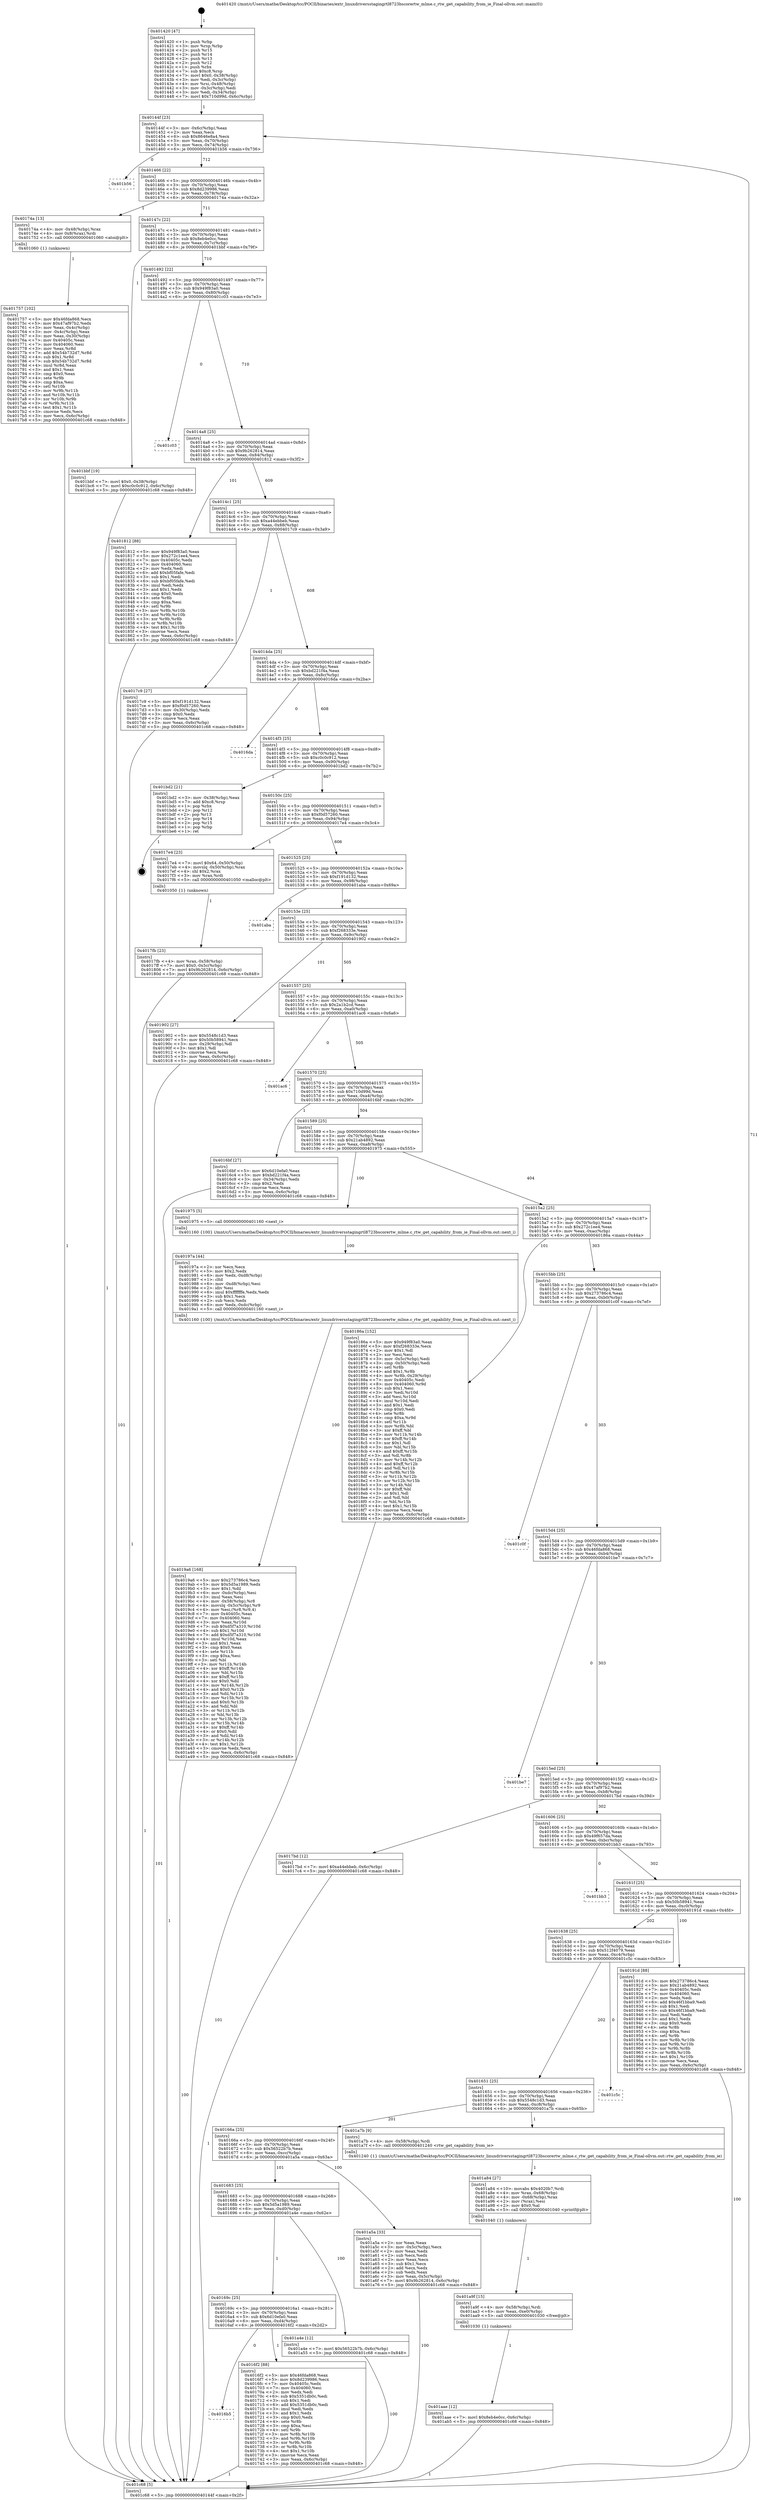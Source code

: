 digraph "0x401420" {
  label = "0x401420 (/mnt/c/Users/mathe/Desktop/tcc/POCII/binaries/extr_linuxdriversstagingrtl8723bscorertw_mlme.c_rtw_get_capability_from_ie_Final-ollvm.out::main(0))"
  labelloc = "t"
  node[shape=record]

  Entry [label="",width=0.3,height=0.3,shape=circle,fillcolor=black,style=filled]
  "0x40144f" [label="{
     0x40144f [23]\l
     | [instrs]\l
     &nbsp;&nbsp;0x40144f \<+3\>: mov -0x6c(%rbp),%eax\l
     &nbsp;&nbsp;0x401452 \<+2\>: mov %eax,%ecx\l
     &nbsp;&nbsp;0x401454 \<+6\>: sub $0x8646e8a4,%ecx\l
     &nbsp;&nbsp;0x40145a \<+3\>: mov %eax,-0x70(%rbp)\l
     &nbsp;&nbsp;0x40145d \<+3\>: mov %ecx,-0x74(%rbp)\l
     &nbsp;&nbsp;0x401460 \<+6\>: je 0000000000401b56 \<main+0x736\>\l
  }"]
  "0x401b56" [label="{
     0x401b56\l
  }", style=dashed]
  "0x401466" [label="{
     0x401466 [22]\l
     | [instrs]\l
     &nbsp;&nbsp;0x401466 \<+5\>: jmp 000000000040146b \<main+0x4b\>\l
     &nbsp;&nbsp;0x40146b \<+3\>: mov -0x70(%rbp),%eax\l
     &nbsp;&nbsp;0x40146e \<+5\>: sub $0x8d239986,%eax\l
     &nbsp;&nbsp;0x401473 \<+3\>: mov %eax,-0x78(%rbp)\l
     &nbsp;&nbsp;0x401476 \<+6\>: je 000000000040174a \<main+0x32a\>\l
  }"]
  Exit [label="",width=0.3,height=0.3,shape=circle,fillcolor=black,style=filled,peripheries=2]
  "0x40174a" [label="{
     0x40174a [13]\l
     | [instrs]\l
     &nbsp;&nbsp;0x40174a \<+4\>: mov -0x48(%rbp),%rax\l
     &nbsp;&nbsp;0x40174e \<+4\>: mov 0x8(%rax),%rdi\l
     &nbsp;&nbsp;0x401752 \<+5\>: call 0000000000401060 \<atoi@plt\>\l
     | [calls]\l
     &nbsp;&nbsp;0x401060 \{1\} (unknown)\l
  }"]
  "0x40147c" [label="{
     0x40147c [22]\l
     | [instrs]\l
     &nbsp;&nbsp;0x40147c \<+5\>: jmp 0000000000401481 \<main+0x61\>\l
     &nbsp;&nbsp;0x401481 \<+3\>: mov -0x70(%rbp),%eax\l
     &nbsp;&nbsp;0x401484 \<+5\>: sub $0x8eb4e0cc,%eax\l
     &nbsp;&nbsp;0x401489 \<+3\>: mov %eax,-0x7c(%rbp)\l
     &nbsp;&nbsp;0x40148c \<+6\>: je 0000000000401bbf \<main+0x79f\>\l
  }"]
  "0x401aae" [label="{
     0x401aae [12]\l
     | [instrs]\l
     &nbsp;&nbsp;0x401aae \<+7\>: movl $0x8eb4e0cc,-0x6c(%rbp)\l
     &nbsp;&nbsp;0x401ab5 \<+5\>: jmp 0000000000401c68 \<main+0x848\>\l
  }"]
  "0x401bbf" [label="{
     0x401bbf [19]\l
     | [instrs]\l
     &nbsp;&nbsp;0x401bbf \<+7\>: movl $0x0,-0x38(%rbp)\l
     &nbsp;&nbsp;0x401bc6 \<+7\>: movl $0xc0c0c912,-0x6c(%rbp)\l
     &nbsp;&nbsp;0x401bcd \<+5\>: jmp 0000000000401c68 \<main+0x848\>\l
  }"]
  "0x401492" [label="{
     0x401492 [22]\l
     | [instrs]\l
     &nbsp;&nbsp;0x401492 \<+5\>: jmp 0000000000401497 \<main+0x77\>\l
     &nbsp;&nbsp;0x401497 \<+3\>: mov -0x70(%rbp),%eax\l
     &nbsp;&nbsp;0x40149a \<+5\>: sub $0x949f83a0,%eax\l
     &nbsp;&nbsp;0x40149f \<+3\>: mov %eax,-0x80(%rbp)\l
     &nbsp;&nbsp;0x4014a2 \<+6\>: je 0000000000401c03 \<main+0x7e3\>\l
  }"]
  "0x401a9f" [label="{
     0x401a9f [15]\l
     | [instrs]\l
     &nbsp;&nbsp;0x401a9f \<+4\>: mov -0x58(%rbp),%rdi\l
     &nbsp;&nbsp;0x401aa3 \<+6\>: mov %eax,-0xe0(%rbp)\l
     &nbsp;&nbsp;0x401aa9 \<+5\>: call 0000000000401030 \<free@plt\>\l
     | [calls]\l
     &nbsp;&nbsp;0x401030 \{1\} (unknown)\l
  }"]
  "0x401c03" [label="{
     0x401c03\l
  }", style=dashed]
  "0x4014a8" [label="{
     0x4014a8 [25]\l
     | [instrs]\l
     &nbsp;&nbsp;0x4014a8 \<+5\>: jmp 00000000004014ad \<main+0x8d\>\l
     &nbsp;&nbsp;0x4014ad \<+3\>: mov -0x70(%rbp),%eax\l
     &nbsp;&nbsp;0x4014b0 \<+5\>: sub $0x9b262814,%eax\l
     &nbsp;&nbsp;0x4014b5 \<+6\>: mov %eax,-0x84(%rbp)\l
     &nbsp;&nbsp;0x4014bb \<+6\>: je 0000000000401812 \<main+0x3f2\>\l
  }"]
  "0x401a84" [label="{
     0x401a84 [27]\l
     | [instrs]\l
     &nbsp;&nbsp;0x401a84 \<+10\>: movabs $0x4020b7,%rdi\l
     &nbsp;&nbsp;0x401a8e \<+4\>: mov %rax,-0x68(%rbp)\l
     &nbsp;&nbsp;0x401a92 \<+4\>: mov -0x68(%rbp),%rax\l
     &nbsp;&nbsp;0x401a96 \<+2\>: mov (%rax),%esi\l
     &nbsp;&nbsp;0x401a98 \<+2\>: mov $0x0,%al\l
     &nbsp;&nbsp;0x401a9a \<+5\>: call 0000000000401040 \<printf@plt\>\l
     | [calls]\l
     &nbsp;&nbsp;0x401040 \{1\} (unknown)\l
  }"]
  "0x401812" [label="{
     0x401812 [88]\l
     | [instrs]\l
     &nbsp;&nbsp;0x401812 \<+5\>: mov $0x949f83a0,%eax\l
     &nbsp;&nbsp;0x401817 \<+5\>: mov $0x272c1ee4,%ecx\l
     &nbsp;&nbsp;0x40181c \<+7\>: mov 0x40405c,%edx\l
     &nbsp;&nbsp;0x401823 \<+7\>: mov 0x404060,%esi\l
     &nbsp;&nbsp;0x40182a \<+2\>: mov %edx,%edi\l
     &nbsp;&nbsp;0x40182c \<+6\>: add $0xbf05fafe,%edi\l
     &nbsp;&nbsp;0x401832 \<+3\>: sub $0x1,%edi\l
     &nbsp;&nbsp;0x401835 \<+6\>: sub $0xbf05fafe,%edi\l
     &nbsp;&nbsp;0x40183b \<+3\>: imul %edi,%edx\l
     &nbsp;&nbsp;0x40183e \<+3\>: and $0x1,%edx\l
     &nbsp;&nbsp;0x401841 \<+3\>: cmp $0x0,%edx\l
     &nbsp;&nbsp;0x401844 \<+4\>: sete %r8b\l
     &nbsp;&nbsp;0x401848 \<+3\>: cmp $0xa,%esi\l
     &nbsp;&nbsp;0x40184b \<+4\>: setl %r9b\l
     &nbsp;&nbsp;0x40184f \<+3\>: mov %r8b,%r10b\l
     &nbsp;&nbsp;0x401852 \<+3\>: and %r9b,%r10b\l
     &nbsp;&nbsp;0x401855 \<+3\>: xor %r9b,%r8b\l
     &nbsp;&nbsp;0x401858 \<+3\>: or %r8b,%r10b\l
     &nbsp;&nbsp;0x40185b \<+4\>: test $0x1,%r10b\l
     &nbsp;&nbsp;0x40185f \<+3\>: cmovne %ecx,%eax\l
     &nbsp;&nbsp;0x401862 \<+3\>: mov %eax,-0x6c(%rbp)\l
     &nbsp;&nbsp;0x401865 \<+5\>: jmp 0000000000401c68 \<main+0x848\>\l
  }"]
  "0x4014c1" [label="{
     0x4014c1 [25]\l
     | [instrs]\l
     &nbsp;&nbsp;0x4014c1 \<+5\>: jmp 00000000004014c6 \<main+0xa6\>\l
     &nbsp;&nbsp;0x4014c6 \<+3\>: mov -0x70(%rbp),%eax\l
     &nbsp;&nbsp;0x4014c9 \<+5\>: sub $0xa44ebbeb,%eax\l
     &nbsp;&nbsp;0x4014ce \<+6\>: mov %eax,-0x88(%rbp)\l
     &nbsp;&nbsp;0x4014d4 \<+6\>: je 00000000004017c9 \<main+0x3a9\>\l
  }"]
  "0x4019a6" [label="{
     0x4019a6 [168]\l
     | [instrs]\l
     &nbsp;&nbsp;0x4019a6 \<+5\>: mov $0x273786c4,%ecx\l
     &nbsp;&nbsp;0x4019ab \<+5\>: mov $0x5d5a1989,%edx\l
     &nbsp;&nbsp;0x4019b0 \<+3\>: mov $0x1,%dil\l
     &nbsp;&nbsp;0x4019b3 \<+6\>: mov -0xdc(%rbp),%esi\l
     &nbsp;&nbsp;0x4019b9 \<+3\>: imul %eax,%esi\l
     &nbsp;&nbsp;0x4019bc \<+4\>: mov -0x58(%rbp),%r8\l
     &nbsp;&nbsp;0x4019c0 \<+4\>: movslq -0x5c(%rbp),%r9\l
     &nbsp;&nbsp;0x4019c4 \<+4\>: mov %esi,(%r8,%r9,4)\l
     &nbsp;&nbsp;0x4019c8 \<+7\>: mov 0x40405c,%eax\l
     &nbsp;&nbsp;0x4019cf \<+7\>: mov 0x404060,%esi\l
     &nbsp;&nbsp;0x4019d6 \<+3\>: mov %eax,%r10d\l
     &nbsp;&nbsp;0x4019d9 \<+7\>: sub $0xd5f7a310,%r10d\l
     &nbsp;&nbsp;0x4019e0 \<+4\>: sub $0x1,%r10d\l
     &nbsp;&nbsp;0x4019e4 \<+7\>: add $0xd5f7a310,%r10d\l
     &nbsp;&nbsp;0x4019eb \<+4\>: imul %r10d,%eax\l
     &nbsp;&nbsp;0x4019ef \<+3\>: and $0x1,%eax\l
     &nbsp;&nbsp;0x4019f2 \<+3\>: cmp $0x0,%eax\l
     &nbsp;&nbsp;0x4019f5 \<+4\>: sete %r11b\l
     &nbsp;&nbsp;0x4019f9 \<+3\>: cmp $0xa,%esi\l
     &nbsp;&nbsp;0x4019fc \<+3\>: setl %bl\l
     &nbsp;&nbsp;0x4019ff \<+3\>: mov %r11b,%r14b\l
     &nbsp;&nbsp;0x401a02 \<+4\>: xor $0xff,%r14b\l
     &nbsp;&nbsp;0x401a06 \<+3\>: mov %bl,%r15b\l
     &nbsp;&nbsp;0x401a09 \<+4\>: xor $0xff,%r15b\l
     &nbsp;&nbsp;0x401a0d \<+4\>: xor $0x0,%dil\l
     &nbsp;&nbsp;0x401a11 \<+3\>: mov %r14b,%r12b\l
     &nbsp;&nbsp;0x401a14 \<+4\>: and $0x0,%r12b\l
     &nbsp;&nbsp;0x401a18 \<+3\>: and %dil,%r11b\l
     &nbsp;&nbsp;0x401a1b \<+3\>: mov %r15b,%r13b\l
     &nbsp;&nbsp;0x401a1e \<+4\>: and $0x0,%r13b\l
     &nbsp;&nbsp;0x401a22 \<+3\>: and %dil,%bl\l
     &nbsp;&nbsp;0x401a25 \<+3\>: or %r11b,%r12b\l
     &nbsp;&nbsp;0x401a28 \<+3\>: or %bl,%r13b\l
     &nbsp;&nbsp;0x401a2b \<+3\>: xor %r13b,%r12b\l
     &nbsp;&nbsp;0x401a2e \<+3\>: or %r15b,%r14b\l
     &nbsp;&nbsp;0x401a31 \<+4\>: xor $0xff,%r14b\l
     &nbsp;&nbsp;0x401a35 \<+4\>: or $0x0,%dil\l
     &nbsp;&nbsp;0x401a39 \<+3\>: and %dil,%r14b\l
     &nbsp;&nbsp;0x401a3c \<+3\>: or %r14b,%r12b\l
     &nbsp;&nbsp;0x401a3f \<+4\>: test $0x1,%r12b\l
     &nbsp;&nbsp;0x401a43 \<+3\>: cmovne %edx,%ecx\l
     &nbsp;&nbsp;0x401a46 \<+3\>: mov %ecx,-0x6c(%rbp)\l
     &nbsp;&nbsp;0x401a49 \<+5\>: jmp 0000000000401c68 \<main+0x848\>\l
  }"]
  "0x4017c9" [label="{
     0x4017c9 [27]\l
     | [instrs]\l
     &nbsp;&nbsp;0x4017c9 \<+5\>: mov $0xf191d132,%eax\l
     &nbsp;&nbsp;0x4017ce \<+5\>: mov $0xf0d57260,%ecx\l
     &nbsp;&nbsp;0x4017d3 \<+3\>: mov -0x30(%rbp),%edx\l
     &nbsp;&nbsp;0x4017d6 \<+3\>: cmp $0x0,%edx\l
     &nbsp;&nbsp;0x4017d9 \<+3\>: cmove %ecx,%eax\l
     &nbsp;&nbsp;0x4017dc \<+3\>: mov %eax,-0x6c(%rbp)\l
     &nbsp;&nbsp;0x4017df \<+5\>: jmp 0000000000401c68 \<main+0x848\>\l
  }"]
  "0x4014da" [label="{
     0x4014da [25]\l
     | [instrs]\l
     &nbsp;&nbsp;0x4014da \<+5\>: jmp 00000000004014df \<main+0xbf\>\l
     &nbsp;&nbsp;0x4014df \<+3\>: mov -0x70(%rbp),%eax\l
     &nbsp;&nbsp;0x4014e2 \<+5\>: sub $0xbd221f4a,%eax\l
     &nbsp;&nbsp;0x4014e7 \<+6\>: mov %eax,-0x8c(%rbp)\l
     &nbsp;&nbsp;0x4014ed \<+6\>: je 00000000004016da \<main+0x2ba\>\l
  }"]
  "0x40197a" [label="{
     0x40197a [44]\l
     | [instrs]\l
     &nbsp;&nbsp;0x40197a \<+2\>: xor %ecx,%ecx\l
     &nbsp;&nbsp;0x40197c \<+5\>: mov $0x2,%edx\l
     &nbsp;&nbsp;0x401981 \<+6\>: mov %edx,-0xd8(%rbp)\l
     &nbsp;&nbsp;0x401987 \<+1\>: cltd\l
     &nbsp;&nbsp;0x401988 \<+6\>: mov -0xd8(%rbp),%esi\l
     &nbsp;&nbsp;0x40198e \<+2\>: idiv %esi\l
     &nbsp;&nbsp;0x401990 \<+6\>: imul $0xfffffffe,%edx,%edx\l
     &nbsp;&nbsp;0x401996 \<+3\>: sub $0x1,%ecx\l
     &nbsp;&nbsp;0x401999 \<+2\>: sub %ecx,%edx\l
     &nbsp;&nbsp;0x40199b \<+6\>: mov %edx,-0xdc(%rbp)\l
     &nbsp;&nbsp;0x4019a1 \<+5\>: call 0000000000401160 \<next_i\>\l
     | [calls]\l
     &nbsp;&nbsp;0x401160 \{100\} (/mnt/c/Users/mathe/Desktop/tcc/POCII/binaries/extr_linuxdriversstagingrtl8723bscorertw_mlme.c_rtw_get_capability_from_ie_Final-ollvm.out::next_i)\l
  }"]
  "0x4016da" [label="{
     0x4016da\l
  }", style=dashed]
  "0x4014f3" [label="{
     0x4014f3 [25]\l
     | [instrs]\l
     &nbsp;&nbsp;0x4014f3 \<+5\>: jmp 00000000004014f8 \<main+0xd8\>\l
     &nbsp;&nbsp;0x4014f8 \<+3\>: mov -0x70(%rbp),%eax\l
     &nbsp;&nbsp;0x4014fb \<+5\>: sub $0xc0c0c912,%eax\l
     &nbsp;&nbsp;0x401500 \<+6\>: mov %eax,-0x90(%rbp)\l
     &nbsp;&nbsp;0x401506 \<+6\>: je 0000000000401bd2 \<main+0x7b2\>\l
  }"]
  "0x4017fb" [label="{
     0x4017fb [23]\l
     | [instrs]\l
     &nbsp;&nbsp;0x4017fb \<+4\>: mov %rax,-0x58(%rbp)\l
     &nbsp;&nbsp;0x4017ff \<+7\>: movl $0x0,-0x5c(%rbp)\l
     &nbsp;&nbsp;0x401806 \<+7\>: movl $0x9b262814,-0x6c(%rbp)\l
     &nbsp;&nbsp;0x40180d \<+5\>: jmp 0000000000401c68 \<main+0x848\>\l
  }"]
  "0x401bd2" [label="{
     0x401bd2 [21]\l
     | [instrs]\l
     &nbsp;&nbsp;0x401bd2 \<+3\>: mov -0x38(%rbp),%eax\l
     &nbsp;&nbsp;0x401bd5 \<+7\>: add $0xc8,%rsp\l
     &nbsp;&nbsp;0x401bdc \<+1\>: pop %rbx\l
     &nbsp;&nbsp;0x401bdd \<+2\>: pop %r12\l
     &nbsp;&nbsp;0x401bdf \<+2\>: pop %r13\l
     &nbsp;&nbsp;0x401be1 \<+2\>: pop %r14\l
     &nbsp;&nbsp;0x401be3 \<+2\>: pop %r15\l
     &nbsp;&nbsp;0x401be5 \<+1\>: pop %rbp\l
     &nbsp;&nbsp;0x401be6 \<+1\>: ret\l
  }"]
  "0x40150c" [label="{
     0x40150c [25]\l
     | [instrs]\l
     &nbsp;&nbsp;0x40150c \<+5\>: jmp 0000000000401511 \<main+0xf1\>\l
     &nbsp;&nbsp;0x401511 \<+3\>: mov -0x70(%rbp),%eax\l
     &nbsp;&nbsp;0x401514 \<+5\>: sub $0xf0d57260,%eax\l
     &nbsp;&nbsp;0x401519 \<+6\>: mov %eax,-0x94(%rbp)\l
     &nbsp;&nbsp;0x40151f \<+6\>: je 00000000004017e4 \<main+0x3c4\>\l
  }"]
  "0x401757" [label="{
     0x401757 [102]\l
     | [instrs]\l
     &nbsp;&nbsp;0x401757 \<+5\>: mov $0x46fda868,%ecx\l
     &nbsp;&nbsp;0x40175c \<+5\>: mov $0x47af97b2,%edx\l
     &nbsp;&nbsp;0x401761 \<+3\>: mov %eax,-0x4c(%rbp)\l
     &nbsp;&nbsp;0x401764 \<+3\>: mov -0x4c(%rbp),%eax\l
     &nbsp;&nbsp;0x401767 \<+3\>: mov %eax,-0x30(%rbp)\l
     &nbsp;&nbsp;0x40176a \<+7\>: mov 0x40405c,%eax\l
     &nbsp;&nbsp;0x401771 \<+7\>: mov 0x404060,%esi\l
     &nbsp;&nbsp;0x401778 \<+3\>: mov %eax,%r8d\l
     &nbsp;&nbsp;0x40177b \<+7\>: add $0x54b732d7,%r8d\l
     &nbsp;&nbsp;0x401782 \<+4\>: sub $0x1,%r8d\l
     &nbsp;&nbsp;0x401786 \<+7\>: sub $0x54b732d7,%r8d\l
     &nbsp;&nbsp;0x40178d \<+4\>: imul %r8d,%eax\l
     &nbsp;&nbsp;0x401791 \<+3\>: and $0x1,%eax\l
     &nbsp;&nbsp;0x401794 \<+3\>: cmp $0x0,%eax\l
     &nbsp;&nbsp;0x401797 \<+4\>: sete %r9b\l
     &nbsp;&nbsp;0x40179b \<+3\>: cmp $0xa,%esi\l
     &nbsp;&nbsp;0x40179e \<+4\>: setl %r10b\l
     &nbsp;&nbsp;0x4017a2 \<+3\>: mov %r9b,%r11b\l
     &nbsp;&nbsp;0x4017a5 \<+3\>: and %r10b,%r11b\l
     &nbsp;&nbsp;0x4017a8 \<+3\>: xor %r10b,%r9b\l
     &nbsp;&nbsp;0x4017ab \<+3\>: or %r9b,%r11b\l
     &nbsp;&nbsp;0x4017ae \<+4\>: test $0x1,%r11b\l
     &nbsp;&nbsp;0x4017b2 \<+3\>: cmovne %edx,%ecx\l
     &nbsp;&nbsp;0x4017b5 \<+3\>: mov %ecx,-0x6c(%rbp)\l
     &nbsp;&nbsp;0x4017b8 \<+5\>: jmp 0000000000401c68 \<main+0x848\>\l
  }"]
  "0x4017e4" [label="{
     0x4017e4 [23]\l
     | [instrs]\l
     &nbsp;&nbsp;0x4017e4 \<+7\>: movl $0x64,-0x50(%rbp)\l
     &nbsp;&nbsp;0x4017eb \<+4\>: movslq -0x50(%rbp),%rax\l
     &nbsp;&nbsp;0x4017ef \<+4\>: shl $0x2,%rax\l
     &nbsp;&nbsp;0x4017f3 \<+3\>: mov %rax,%rdi\l
     &nbsp;&nbsp;0x4017f6 \<+5\>: call 0000000000401050 \<malloc@plt\>\l
     | [calls]\l
     &nbsp;&nbsp;0x401050 \{1\} (unknown)\l
  }"]
  "0x401525" [label="{
     0x401525 [25]\l
     | [instrs]\l
     &nbsp;&nbsp;0x401525 \<+5\>: jmp 000000000040152a \<main+0x10a\>\l
     &nbsp;&nbsp;0x40152a \<+3\>: mov -0x70(%rbp),%eax\l
     &nbsp;&nbsp;0x40152d \<+5\>: sub $0xf191d132,%eax\l
     &nbsp;&nbsp;0x401532 \<+6\>: mov %eax,-0x98(%rbp)\l
     &nbsp;&nbsp;0x401538 \<+6\>: je 0000000000401aba \<main+0x69a\>\l
  }"]
  "0x4016b5" [label="{
     0x4016b5\l
  }", style=dashed]
  "0x401aba" [label="{
     0x401aba\l
  }", style=dashed]
  "0x40153e" [label="{
     0x40153e [25]\l
     | [instrs]\l
     &nbsp;&nbsp;0x40153e \<+5\>: jmp 0000000000401543 \<main+0x123\>\l
     &nbsp;&nbsp;0x401543 \<+3\>: mov -0x70(%rbp),%eax\l
     &nbsp;&nbsp;0x401546 \<+5\>: sub $0xf268333e,%eax\l
     &nbsp;&nbsp;0x40154b \<+6\>: mov %eax,-0x9c(%rbp)\l
     &nbsp;&nbsp;0x401551 \<+6\>: je 0000000000401902 \<main+0x4e2\>\l
  }"]
  "0x4016f2" [label="{
     0x4016f2 [88]\l
     | [instrs]\l
     &nbsp;&nbsp;0x4016f2 \<+5\>: mov $0x46fda868,%eax\l
     &nbsp;&nbsp;0x4016f7 \<+5\>: mov $0x8d239986,%ecx\l
     &nbsp;&nbsp;0x4016fc \<+7\>: mov 0x40405c,%edx\l
     &nbsp;&nbsp;0x401703 \<+7\>: mov 0x404060,%esi\l
     &nbsp;&nbsp;0x40170a \<+2\>: mov %edx,%edi\l
     &nbsp;&nbsp;0x40170c \<+6\>: sub $0x5351db0c,%edi\l
     &nbsp;&nbsp;0x401712 \<+3\>: sub $0x1,%edi\l
     &nbsp;&nbsp;0x401715 \<+6\>: add $0x5351db0c,%edi\l
     &nbsp;&nbsp;0x40171b \<+3\>: imul %edi,%edx\l
     &nbsp;&nbsp;0x40171e \<+3\>: and $0x1,%edx\l
     &nbsp;&nbsp;0x401721 \<+3\>: cmp $0x0,%edx\l
     &nbsp;&nbsp;0x401724 \<+4\>: sete %r8b\l
     &nbsp;&nbsp;0x401728 \<+3\>: cmp $0xa,%esi\l
     &nbsp;&nbsp;0x40172b \<+4\>: setl %r9b\l
     &nbsp;&nbsp;0x40172f \<+3\>: mov %r8b,%r10b\l
     &nbsp;&nbsp;0x401732 \<+3\>: and %r9b,%r10b\l
     &nbsp;&nbsp;0x401735 \<+3\>: xor %r9b,%r8b\l
     &nbsp;&nbsp;0x401738 \<+3\>: or %r8b,%r10b\l
     &nbsp;&nbsp;0x40173b \<+4\>: test $0x1,%r10b\l
     &nbsp;&nbsp;0x40173f \<+3\>: cmovne %ecx,%eax\l
     &nbsp;&nbsp;0x401742 \<+3\>: mov %eax,-0x6c(%rbp)\l
     &nbsp;&nbsp;0x401745 \<+5\>: jmp 0000000000401c68 \<main+0x848\>\l
  }"]
  "0x401902" [label="{
     0x401902 [27]\l
     | [instrs]\l
     &nbsp;&nbsp;0x401902 \<+5\>: mov $0x5548c1d3,%eax\l
     &nbsp;&nbsp;0x401907 \<+5\>: mov $0x50b58941,%ecx\l
     &nbsp;&nbsp;0x40190c \<+3\>: mov -0x29(%rbp),%dl\l
     &nbsp;&nbsp;0x40190f \<+3\>: test $0x1,%dl\l
     &nbsp;&nbsp;0x401912 \<+3\>: cmovne %ecx,%eax\l
     &nbsp;&nbsp;0x401915 \<+3\>: mov %eax,-0x6c(%rbp)\l
     &nbsp;&nbsp;0x401918 \<+5\>: jmp 0000000000401c68 \<main+0x848\>\l
  }"]
  "0x401557" [label="{
     0x401557 [25]\l
     | [instrs]\l
     &nbsp;&nbsp;0x401557 \<+5\>: jmp 000000000040155c \<main+0x13c\>\l
     &nbsp;&nbsp;0x40155c \<+3\>: mov -0x70(%rbp),%eax\l
     &nbsp;&nbsp;0x40155f \<+5\>: sub $0x2a1b2cd,%eax\l
     &nbsp;&nbsp;0x401564 \<+6\>: mov %eax,-0xa0(%rbp)\l
     &nbsp;&nbsp;0x40156a \<+6\>: je 0000000000401ac6 \<main+0x6a6\>\l
  }"]
  "0x40169c" [label="{
     0x40169c [25]\l
     | [instrs]\l
     &nbsp;&nbsp;0x40169c \<+5\>: jmp 00000000004016a1 \<main+0x281\>\l
     &nbsp;&nbsp;0x4016a1 \<+3\>: mov -0x70(%rbp),%eax\l
     &nbsp;&nbsp;0x4016a4 \<+5\>: sub $0x6d10efa0,%eax\l
     &nbsp;&nbsp;0x4016a9 \<+6\>: mov %eax,-0xd4(%rbp)\l
     &nbsp;&nbsp;0x4016af \<+6\>: je 00000000004016f2 \<main+0x2d2\>\l
  }"]
  "0x401ac6" [label="{
     0x401ac6\l
  }", style=dashed]
  "0x401570" [label="{
     0x401570 [25]\l
     | [instrs]\l
     &nbsp;&nbsp;0x401570 \<+5\>: jmp 0000000000401575 \<main+0x155\>\l
     &nbsp;&nbsp;0x401575 \<+3\>: mov -0x70(%rbp),%eax\l
     &nbsp;&nbsp;0x401578 \<+5\>: sub $0x710d99d,%eax\l
     &nbsp;&nbsp;0x40157d \<+6\>: mov %eax,-0xa4(%rbp)\l
     &nbsp;&nbsp;0x401583 \<+6\>: je 00000000004016bf \<main+0x29f\>\l
  }"]
  "0x401a4e" [label="{
     0x401a4e [12]\l
     | [instrs]\l
     &nbsp;&nbsp;0x401a4e \<+7\>: movl $0x56522b7b,-0x6c(%rbp)\l
     &nbsp;&nbsp;0x401a55 \<+5\>: jmp 0000000000401c68 \<main+0x848\>\l
  }"]
  "0x4016bf" [label="{
     0x4016bf [27]\l
     | [instrs]\l
     &nbsp;&nbsp;0x4016bf \<+5\>: mov $0x6d10efa0,%eax\l
     &nbsp;&nbsp;0x4016c4 \<+5\>: mov $0xbd221f4a,%ecx\l
     &nbsp;&nbsp;0x4016c9 \<+3\>: mov -0x34(%rbp),%edx\l
     &nbsp;&nbsp;0x4016cc \<+3\>: cmp $0x2,%edx\l
     &nbsp;&nbsp;0x4016cf \<+3\>: cmovne %ecx,%eax\l
     &nbsp;&nbsp;0x4016d2 \<+3\>: mov %eax,-0x6c(%rbp)\l
     &nbsp;&nbsp;0x4016d5 \<+5\>: jmp 0000000000401c68 \<main+0x848\>\l
  }"]
  "0x401589" [label="{
     0x401589 [25]\l
     | [instrs]\l
     &nbsp;&nbsp;0x401589 \<+5\>: jmp 000000000040158e \<main+0x16e\>\l
     &nbsp;&nbsp;0x40158e \<+3\>: mov -0x70(%rbp),%eax\l
     &nbsp;&nbsp;0x401591 \<+5\>: sub $0x21ab4892,%eax\l
     &nbsp;&nbsp;0x401596 \<+6\>: mov %eax,-0xa8(%rbp)\l
     &nbsp;&nbsp;0x40159c \<+6\>: je 0000000000401975 \<main+0x555\>\l
  }"]
  "0x401c68" [label="{
     0x401c68 [5]\l
     | [instrs]\l
     &nbsp;&nbsp;0x401c68 \<+5\>: jmp 000000000040144f \<main+0x2f\>\l
  }"]
  "0x401420" [label="{
     0x401420 [47]\l
     | [instrs]\l
     &nbsp;&nbsp;0x401420 \<+1\>: push %rbp\l
     &nbsp;&nbsp;0x401421 \<+3\>: mov %rsp,%rbp\l
     &nbsp;&nbsp;0x401424 \<+2\>: push %r15\l
     &nbsp;&nbsp;0x401426 \<+2\>: push %r14\l
     &nbsp;&nbsp;0x401428 \<+2\>: push %r13\l
     &nbsp;&nbsp;0x40142a \<+2\>: push %r12\l
     &nbsp;&nbsp;0x40142c \<+1\>: push %rbx\l
     &nbsp;&nbsp;0x40142d \<+7\>: sub $0xc8,%rsp\l
     &nbsp;&nbsp;0x401434 \<+7\>: movl $0x0,-0x38(%rbp)\l
     &nbsp;&nbsp;0x40143b \<+3\>: mov %edi,-0x3c(%rbp)\l
     &nbsp;&nbsp;0x40143e \<+4\>: mov %rsi,-0x48(%rbp)\l
     &nbsp;&nbsp;0x401442 \<+3\>: mov -0x3c(%rbp),%edi\l
     &nbsp;&nbsp;0x401445 \<+3\>: mov %edi,-0x34(%rbp)\l
     &nbsp;&nbsp;0x401448 \<+7\>: movl $0x710d99d,-0x6c(%rbp)\l
  }"]
  "0x401683" [label="{
     0x401683 [25]\l
     | [instrs]\l
     &nbsp;&nbsp;0x401683 \<+5\>: jmp 0000000000401688 \<main+0x268\>\l
     &nbsp;&nbsp;0x401688 \<+3\>: mov -0x70(%rbp),%eax\l
     &nbsp;&nbsp;0x40168b \<+5\>: sub $0x5d5a1989,%eax\l
     &nbsp;&nbsp;0x401690 \<+6\>: mov %eax,-0xd0(%rbp)\l
     &nbsp;&nbsp;0x401696 \<+6\>: je 0000000000401a4e \<main+0x62e\>\l
  }"]
  "0x401975" [label="{
     0x401975 [5]\l
     | [instrs]\l
     &nbsp;&nbsp;0x401975 \<+5\>: call 0000000000401160 \<next_i\>\l
     | [calls]\l
     &nbsp;&nbsp;0x401160 \{100\} (/mnt/c/Users/mathe/Desktop/tcc/POCII/binaries/extr_linuxdriversstagingrtl8723bscorertw_mlme.c_rtw_get_capability_from_ie_Final-ollvm.out::next_i)\l
  }"]
  "0x4015a2" [label="{
     0x4015a2 [25]\l
     | [instrs]\l
     &nbsp;&nbsp;0x4015a2 \<+5\>: jmp 00000000004015a7 \<main+0x187\>\l
     &nbsp;&nbsp;0x4015a7 \<+3\>: mov -0x70(%rbp),%eax\l
     &nbsp;&nbsp;0x4015aa \<+5\>: sub $0x272c1ee4,%eax\l
     &nbsp;&nbsp;0x4015af \<+6\>: mov %eax,-0xac(%rbp)\l
     &nbsp;&nbsp;0x4015b5 \<+6\>: je 000000000040186a \<main+0x44a\>\l
  }"]
  "0x401a5a" [label="{
     0x401a5a [33]\l
     | [instrs]\l
     &nbsp;&nbsp;0x401a5a \<+2\>: xor %eax,%eax\l
     &nbsp;&nbsp;0x401a5c \<+3\>: mov -0x5c(%rbp),%ecx\l
     &nbsp;&nbsp;0x401a5f \<+2\>: mov %eax,%edx\l
     &nbsp;&nbsp;0x401a61 \<+2\>: sub %ecx,%edx\l
     &nbsp;&nbsp;0x401a63 \<+2\>: mov %eax,%ecx\l
     &nbsp;&nbsp;0x401a65 \<+3\>: sub $0x1,%ecx\l
     &nbsp;&nbsp;0x401a68 \<+2\>: add %ecx,%edx\l
     &nbsp;&nbsp;0x401a6a \<+2\>: sub %edx,%eax\l
     &nbsp;&nbsp;0x401a6c \<+3\>: mov %eax,-0x5c(%rbp)\l
     &nbsp;&nbsp;0x401a6f \<+7\>: movl $0x9b262814,-0x6c(%rbp)\l
     &nbsp;&nbsp;0x401a76 \<+5\>: jmp 0000000000401c68 \<main+0x848\>\l
  }"]
  "0x40186a" [label="{
     0x40186a [152]\l
     | [instrs]\l
     &nbsp;&nbsp;0x40186a \<+5\>: mov $0x949f83a0,%eax\l
     &nbsp;&nbsp;0x40186f \<+5\>: mov $0xf268333e,%ecx\l
     &nbsp;&nbsp;0x401874 \<+2\>: mov $0x1,%dl\l
     &nbsp;&nbsp;0x401876 \<+2\>: xor %esi,%esi\l
     &nbsp;&nbsp;0x401878 \<+3\>: mov -0x5c(%rbp),%edi\l
     &nbsp;&nbsp;0x40187b \<+3\>: cmp -0x50(%rbp),%edi\l
     &nbsp;&nbsp;0x40187e \<+4\>: setl %r8b\l
     &nbsp;&nbsp;0x401882 \<+4\>: and $0x1,%r8b\l
     &nbsp;&nbsp;0x401886 \<+4\>: mov %r8b,-0x29(%rbp)\l
     &nbsp;&nbsp;0x40188a \<+7\>: mov 0x40405c,%edi\l
     &nbsp;&nbsp;0x401891 \<+8\>: mov 0x404060,%r9d\l
     &nbsp;&nbsp;0x401899 \<+3\>: sub $0x1,%esi\l
     &nbsp;&nbsp;0x40189c \<+3\>: mov %edi,%r10d\l
     &nbsp;&nbsp;0x40189f \<+3\>: add %esi,%r10d\l
     &nbsp;&nbsp;0x4018a2 \<+4\>: imul %r10d,%edi\l
     &nbsp;&nbsp;0x4018a6 \<+3\>: and $0x1,%edi\l
     &nbsp;&nbsp;0x4018a9 \<+3\>: cmp $0x0,%edi\l
     &nbsp;&nbsp;0x4018ac \<+4\>: sete %r8b\l
     &nbsp;&nbsp;0x4018b0 \<+4\>: cmp $0xa,%r9d\l
     &nbsp;&nbsp;0x4018b4 \<+4\>: setl %r11b\l
     &nbsp;&nbsp;0x4018b8 \<+3\>: mov %r8b,%bl\l
     &nbsp;&nbsp;0x4018bb \<+3\>: xor $0xff,%bl\l
     &nbsp;&nbsp;0x4018be \<+3\>: mov %r11b,%r14b\l
     &nbsp;&nbsp;0x4018c1 \<+4\>: xor $0xff,%r14b\l
     &nbsp;&nbsp;0x4018c5 \<+3\>: xor $0x1,%dl\l
     &nbsp;&nbsp;0x4018c8 \<+3\>: mov %bl,%r15b\l
     &nbsp;&nbsp;0x4018cb \<+4\>: and $0xff,%r15b\l
     &nbsp;&nbsp;0x4018cf \<+3\>: and %dl,%r8b\l
     &nbsp;&nbsp;0x4018d2 \<+3\>: mov %r14b,%r12b\l
     &nbsp;&nbsp;0x4018d5 \<+4\>: and $0xff,%r12b\l
     &nbsp;&nbsp;0x4018d9 \<+3\>: and %dl,%r11b\l
     &nbsp;&nbsp;0x4018dc \<+3\>: or %r8b,%r15b\l
     &nbsp;&nbsp;0x4018df \<+3\>: or %r11b,%r12b\l
     &nbsp;&nbsp;0x4018e2 \<+3\>: xor %r12b,%r15b\l
     &nbsp;&nbsp;0x4018e5 \<+3\>: or %r14b,%bl\l
     &nbsp;&nbsp;0x4018e8 \<+3\>: xor $0xff,%bl\l
     &nbsp;&nbsp;0x4018eb \<+3\>: or $0x1,%dl\l
     &nbsp;&nbsp;0x4018ee \<+2\>: and %dl,%bl\l
     &nbsp;&nbsp;0x4018f0 \<+3\>: or %bl,%r15b\l
     &nbsp;&nbsp;0x4018f3 \<+4\>: test $0x1,%r15b\l
     &nbsp;&nbsp;0x4018f7 \<+3\>: cmovne %ecx,%eax\l
     &nbsp;&nbsp;0x4018fa \<+3\>: mov %eax,-0x6c(%rbp)\l
     &nbsp;&nbsp;0x4018fd \<+5\>: jmp 0000000000401c68 \<main+0x848\>\l
  }"]
  "0x4015bb" [label="{
     0x4015bb [25]\l
     | [instrs]\l
     &nbsp;&nbsp;0x4015bb \<+5\>: jmp 00000000004015c0 \<main+0x1a0\>\l
     &nbsp;&nbsp;0x4015c0 \<+3\>: mov -0x70(%rbp),%eax\l
     &nbsp;&nbsp;0x4015c3 \<+5\>: sub $0x273786c4,%eax\l
     &nbsp;&nbsp;0x4015c8 \<+6\>: mov %eax,-0xb0(%rbp)\l
     &nbsp;&nbsp;0x4015ce \<+6\>: je 0000000000401c0f \<main+0x7ef\>\l
  }"]
  "0x40166a" [label="{
     0x40166a [25]\l
     | [instrs]\l
     &nbsp;&nbsp;0x40166a \<+5\>: jmp 000000000040166f \<main+0x24f\>\l
     &nbsp;&nbsp;0x40166f \<+3\>: mov -0x70(%rbp),%eax\l
     &nbsp;&nbsp;0x401672 \<+5\>: sub $0x56522b7b,%eax\l
     &nbsp;&nbsp;0x401677 \<+6\>: mov %eax,-0xcc(%rbp)\l
     &nbsp;&nbsp;0x40167d \<+6\>: je 0000000000401a5a \<main+0x63a\>\l
  }"]
  "0x401c0f" [label="{
     0x401c0f\l
  }", style=dashed]
  "0x4015d4" [label="{
     0x4015d4 [25]\l
     | [instrs]\l
     &nbsp;&nbsp;0x4015d4 \<+5\>: jmp 00000000004015d9 \<main+0x1b9\>\l
     &nbsp;&nbsp;0x4015d9 \<+3\>: mov -0x70(%rbp),%eax\l
     &nbsp;&nbsp;0x4015dc \<+5\>: sub $0x46fda868,%eax\l
     &nbsp;&nbsp;0x4015e1 \<+6\>: mov %eax,-0xb4(%rbp)\l
     &nbsp;&nbsp;0x4015e7 \<+6\>: je 0000000000401be7 \<main+0x7c7\>\l
  }"]
  "0x401a7b" [label="{
     0x401a7b [9]\l
     | [instrs]\l
     &nbsp;&nbsp;0x401a7b \<+4\>: mov -0x58(%rbp),%rdi\l
     &nbsp;&nbsp;0x401a7f \<+5\>: call 0000000000401240 \<rtw_get_capability_from_ie\>\l
     | [calls]\l
     &nbsp;&nbsp;0x401240 \{1\} (/mnt/c/Users/mathe/Desktop/tcc/POCII/binaries/extr_linuxdriversstagingrtl8723bscorertw_mlme.c_rtw_get_capability_from_ie_Final-ollvm.out::rtw_get_capability_from_ie)\l
  }"]
  "0x401be7" [label="{
     0x401be7\l
  }", style=dashed]
  "0x4015ed" [label="{
     0x4015ed [25]\l
     | [instrs]\l
     &nbsp;&nbsp;0x4015ed \<+5\>: jmp 00000000004015f2 \<main+0x1d2\>\l
     &nbsp;&nbsp;0x4015f2 \<+3\>: mov -0x70(%rbp),%eax\l
     &nbsp;&nbsp;0x4015f5 \<+5\>: sub $0x47af97b2,%eax\l
     &nbsp;&nbsp;0x4015fa \<+6\>: mov %eax,-0xb8(%rbp)\l
     &nbsp;&nbsp;0x401600 \<+6\>: je 00000000004017bd \<main+0x39d\>\l
  }"]
  "0x401651" [label="{
     0x401651 [25]\l
     | [instrs]\l
     &nbsp;&nbsp;0x401651 \<+5\>: jmp 0000000000401656 \<main+0x236\>\l
     &nbsp;&nbsp;0x401656 \<+3\>: mov -0x70(%rbp),%eax\l
     &nbsp;&nbsp;0x401659 \<+5\>: sub $0x5548c1d3,%eax\l
     &nbsp;&nbsp;0x40165e \<+6\>: mov %eax,-0xc8(%rbp)\l
     &nbsp;&nbsp;0x401664 \<+6\>: je 0000000000401a7b \<main+0x65b\>\l
  }"]
  "0x4017bd" [label="{
     0x4017bd [12]\l
     | [instrs]\l
     &nbsp;&nbsp;0x4017bd \<+7\>: movl $0xa44ebbeb,-0x6c(%rbp)\l
     &nbsp;&nbsp;0x4017c4 \<+5\>: jmp 0000000000401c68 \<main+0x848\>\l
  }"]
  "0x401606" [label="{
     0x401606 [25]\l
     | [instrs]\l
     &nbsp;&nbsp;0x401606 \<+5\>: jmp 000000000040160b \<main+0x1eb\>\l
     &nbsp;&nbsp;0x40160b \<+3\>: mov -0x70(%rbp),%eax\l
     &nbsp;&nbsp;0x40160e \<+5\>: sub $0x49f657da,%eax\l
     &nbsp;&nbsp;0x401613 \<+6\>: mov %eax,-0xbc(%rbp)\l
     &nbsp;&nbsp;0x401619 \<+6\>: je 0000000000401bb3 \<main+0x793\>\l
  }"]
  "0x401c5c" [label="{
     0x401c5c\l
  }", style=dashed]
  "0x401bb3" [label="{
     0x401bb3\l
  }", style=dashed]
  "0x40161f" [label="{
     0x40161f [25]\l
     | [instrs]\l
     &nbsp;&nbsp;0x40161f \<+5\>: jmp 0000000000401624 \<main+0x204\>\l
     &nbsp;&nbsp;0x401624 \<+3\>: mov -0x70(%rbp),%eax\l
     &nbsp;&nbsp;0x401627 \<+5\>: sub $0x50b58941,%eax\l
     &nbsp;&nbsp;0x40162c \<+6\>: mov %eax,-0xc0(%rbp)\l
     &nbsp;&nbsp;0x401632 \<+6\>: je 000000000040191d \<main+0x4fd\>\l
  }"]
  "0x401638" [label="{
     0x401638 [25]\l
     | [instrs]\l
     &nbsp;&nbsp;0x401638 \<+5\>: jmp 000000000040163d \<main+0x21d\>\l
     &nbsp;&nbsp;0x40163d \<+3\>: mov -0x70(%rbp),%eax\l
     &nbsp;&nbsp;0x401640 \<+5\>: sub $0x512f4079,%eax\l
     &nbsp;&nbsp;0x401645 \<+6\>: mov %eax,-0xc4(%rbp)\l
     &nbsp;&nbsp;0x40164b \<+6\>: je 0000000000401c5c \<main+0x83c\>\l
  }"]
  "0x40191d" [label="{
     0x40191d [88]\l
     | [instrs]\l
     &nbsp;&nbsp;0x40191d \<+5\>: mov $0x273786c4,%eax\l
     &nbsp;&nbsp;0x401922 \<+5\>: mov $0x21ab4892,%ecx\l
     &nbsp;&nbsp;0x401927 \<+7\>: mov 0x40405c,%edx\l
     &nbsp;&nbsp;0x40192e \<+7\>: mov 0x404060,%esi\l
     &nbsp;&nbsp;0x401935 \<+2\>: mov %edx,%edi\l
     &nbsp;&nbsp;0x401937 \<+6\>: add $0x46f1bba9,%edi\l
     &nbsp;&nbsp;0x40193d \<+3\>: sub $0x1,%edi\l
     &nbsp;&nbsp;0x401940 \<+6\>: sub $0x46f1bba9,%edi\l
     &nbsp;&nbsp;0x401946 \<+3\>: imul %edi,%edx\l
     &nbsp;&nbsp;0x401949 \<+3\>: and $0x1,%edx\l
     &nbsp;&nbsp;0x40194c \<+3\>: cmp $0x0,%edx\l
     &nbsp;&nbsp;0x40194f \<+4\>: sete %r8b\l
     &nbsp;&nbsp;0x401953 \<+3\>: cmp $0xa,%esi\l
     &nbsp;&nbsp;0x401956 \<+4\>: setl %r9b\l
     &nbsp;&nbsp;0x40195a \<+3\>: mov %r8b,%r10b\l
     &nbsp;&nbsp;0x40195d \<+3\>: and %r9b,%r10b\l
     &nbsp;&nbsp;0x401960 \<+3\>: xor %r9b,%r8b\l
     &nbsp;&nbsp;0x401963 \<+3\>: or %r8b,%r10b\l
     &nbsp;&nbsp;0x401966 \<+4\>: test $0x1,%r10b\l
     &nbsp;&nbsp;0x40196a \<+3\>: cmovne %ecx,%eax\l
     &nbsp;&nbsp;0x40196d \<+3\>: mov %eax,-0x6c(%rbp)\l
     &nbsp;&nbsp;0x401970 \<+5\>: jmp 0000000000401c68 \<main+0x848\>\l
  }"]
  Entry -> "0x401420" [label=" 1"]
  "0x40144f" -> "0x401b56" [label=" 0"]
  "0x40144f" -> "0x401466" [label=" 712"]
  "0x401bd2" -> Exit [label=" 1"]
  "0x401466" -> "0x40174a" [label=" 1"]
  "0x401466" -> "0x40147c" [label=" 711"]
  "0x401bbf" -> "0x401c68" [label=" 1"]
  "0x40147c" -> "0x401bbf" [label=" 1"]
  "0x40147c" -> "0x401492" [label=" 710"]
  "0x401aae" -> "0x401c68" [label=" 1"]
  "0x401492" -> "0x401c03" [label=" 0"]
  "0x401492" -> "0x4014a8" [label=" 710"]
  "0x401a9f" -> "0x401aae" [label=" 1"]
  "0x4014a8" -> "0x401812" [label=" 101"]
  "0x4014a8" -> "0x4014c1" [label=" 609"]
  "0x401a84" -> "0x401a9f" [label=" 1"]
  "0x4014c1" -> "0x4017c9" [label=" 1"]
  "0x4014c1" -> "0x4014da" [label=" 608"]
  "0x401a7b" -> "0x401a84" [label=" 1"]
  "0x4014da" -> "0x4016da" [label=" 0"]
  "0x4014da" -> "0x4014f3" [label=" 608"]
  "0x401a5a" -> "0x401c68" [label=" 100"]
  "0x4014f3" -> "0x401bd2" [label=" 1"]
  "0x4014f3" -> "0x40150c" [label=" 607"]
  "0x401a4e" -> "0x401c68" [label=" 100"]
  "0x40150c" -> "0x4017e4" [label=" 1"]
  "0x40150c" -> "0x401525" [label=" 606"]
  "0x4019a6" -> "0x401c68" [label=" 100"]
  "0x401525" -> "0x401aba" [label=" 0"]
  "0x401525" -> "0x40153e" [label=" 606"]
  "0x40197a" -> "0x4019a6" [label=" 100"]
  "0x40153e" -> "0x401902" [label=" 101"]
  "0x40153e" -> "0x401557" [label=" 505"]
  "0x401975" -> "0x40197a" [label=" 100"]
  "0x401557" -> "0x401ac6" [label=" 0"]
  "0x401557" -> "0x401570" [label=" 505"]
  "0x401902" -> "0x401c68" [label=" 101"]
  "0x401570" -> "0x4016bf" [label=" 1"]
  "0x401570" -> "0x401589" [label=" 504"]
  "0x4016bf" -> "0x401c68" [label=" 1"]
  "0x401420" -> "0x40144f" [label=" 1"]
  "0x401c68" -> "0x40144f" [label=" 711"]
  "0x40186a" -> "0x401c68" [label=" 101"]
  "0x401589" -> "0x401975" [label=" 100"]
  "0x401589" -> "0x4015a2" [label=" 404"]
  "0x4017fb" -> "0x401c68" [label=" 1"]
  "0x4015a2" -> "0x40186a" [label=" 101"]
  "0x4015a2" -> "0x4015bb" [label=" 303"]
  "0x4017e4" -> "0x4017fb" [label=" 1"]
  "0x4015bb" -> "0x401c0f" [label=" 0"]
  "0x4015bb" -> "0x4015d4" [label=" 303"]
  "0x4017bd" -> "0x401c68" [label=" 1"]
  "0x4015d4" -> "0x401be7" [label=" 0"]
  "0x4015d4" -> "0x4015ed" [label=" 303"]
  "0x401757" -> "0x401c68" [label=" 1"]
  "0x4015ed" -> "0x4017bd" [label=" 1"]
  "0x4015ed" -> "0x401606" [label=" 302"]
  "0x4016f2" -> "0x401c68" [label=" 1"]
  "0x401606" -> "0x401bb3" [label=" 0"]
  "0x401606" -> "0x40161f" [label=" 302"]
  "0x40169c" -> "0x4016b5" [label=" 0"]
  "0x40161f" -> "0x40191d" [label=" 100"]
  "0x40161f" -> "0x401638" [label=" 202"]
  "0x40169c" -> "0x4016f2" [label=" 1"]
  "0x401638" -> "0x401c5c" [label=" 0"]
  "0x401638" -> "0x401651" [label=" 202"]
  "0x40174a" -> "0x401757" [label=" 1"]
  "0x401651" -> "0x401a7b" [label=" 1"]
  "0x401651" -> "0x40166a" [label=" 201"]
  "0x4017c9" -> "0x401c68" [label=" 1"]
  "0x40166a" -> "0x401a5a" [label=" 100"]
  "0x40166a" -> "0x401683" [label=" 101"]
  "0x401812" -> "0x401c68" [label=" 101"]
  "0x401683" -> "0x401a4e" [label=" 100"]
  "0x401683" -> "0x40169c" [label=" 1"]
  "0x40191d" -> "0x401c68" [label=" 100"]
}
